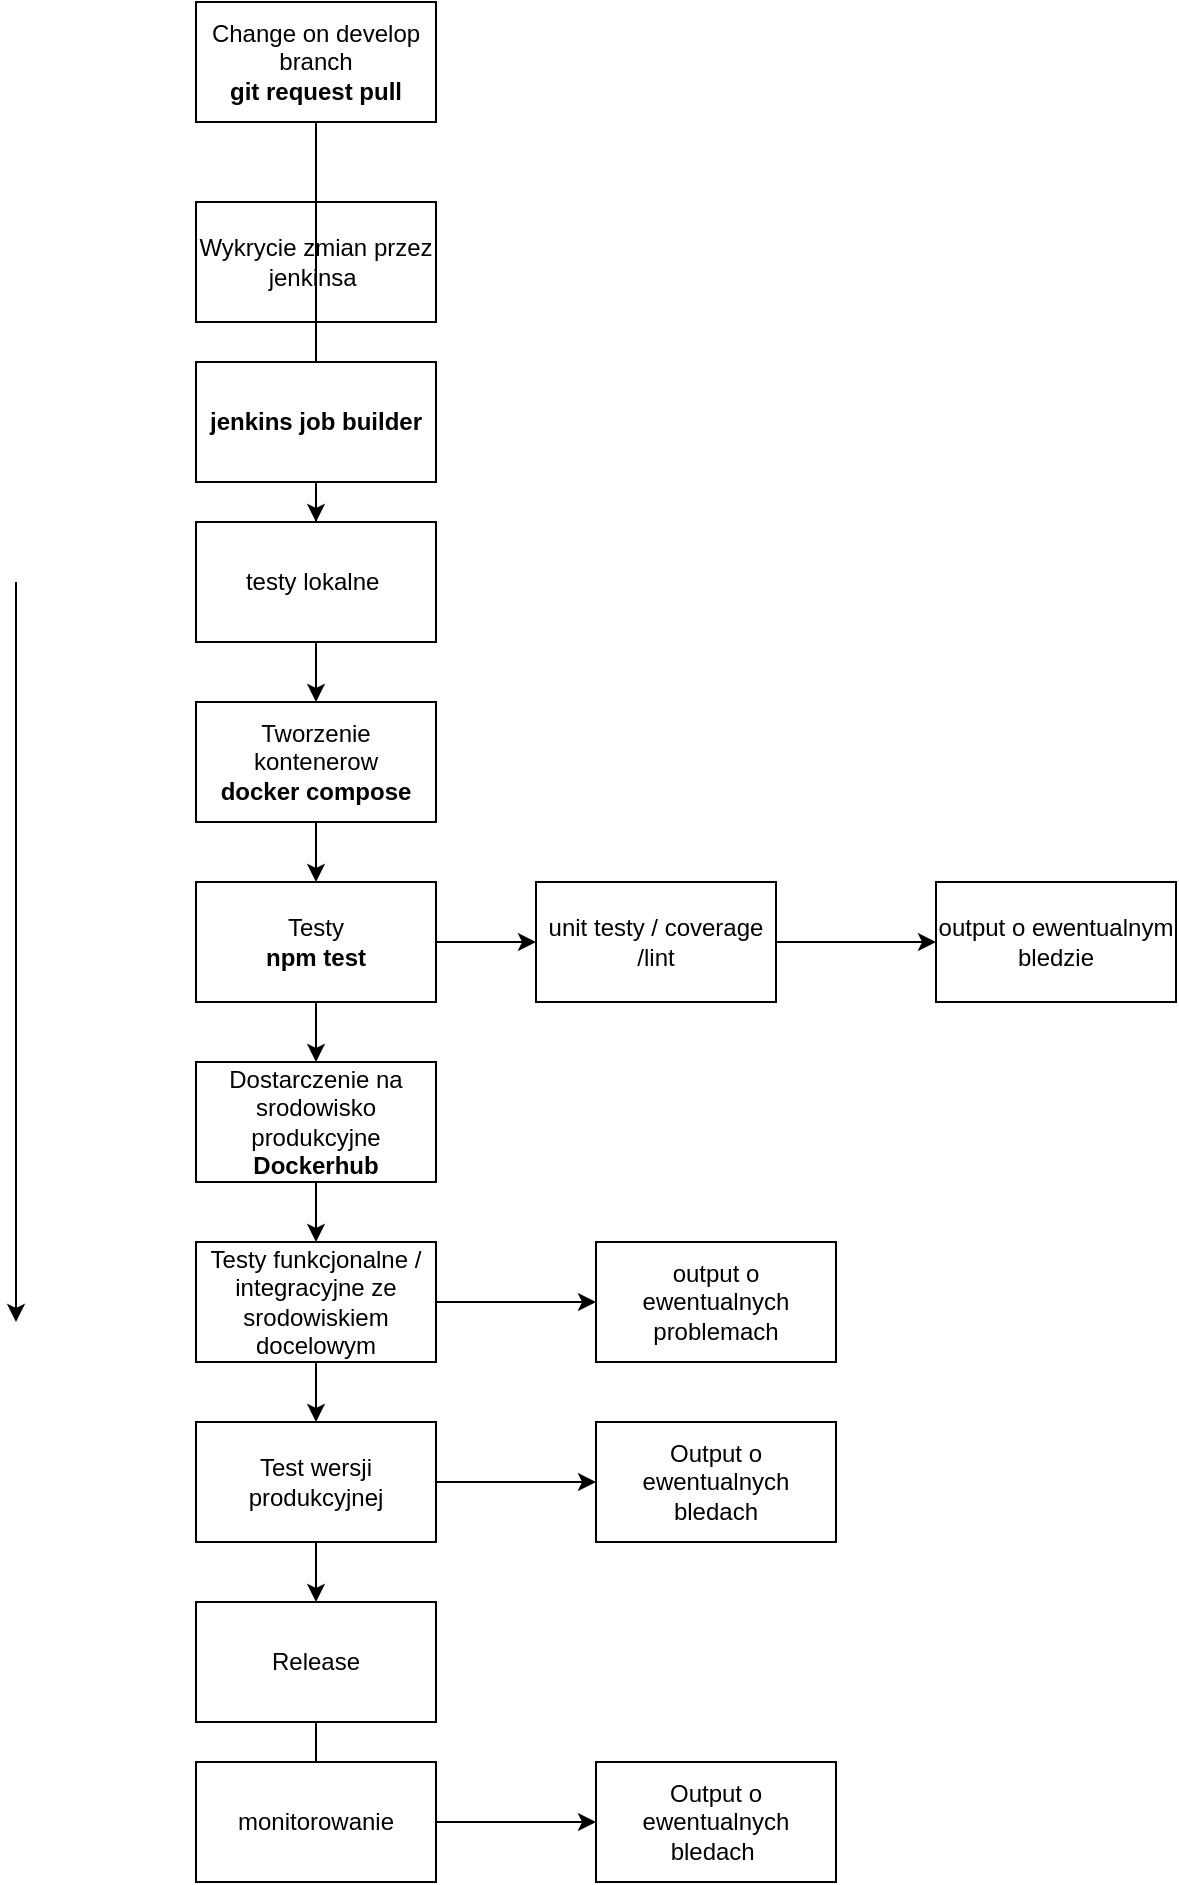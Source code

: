 <mxfile version="14.6.6" type="google"><diagram id="EakV2lHM_zXVFY3uSa2o" name="Page-1"><mxGraphModel dx="1038" dy="1717" grid="1" gridSize="10" guides="1" tooltips="1" connect="1" arrows="1" fold="1" page="1" pageScale="1" pageWidth="827" pageHeight="1169" math="0" shadow="0"><root><mxCell id="0"/><mxCell id="1" parent="0"/><mxCell id="PCaxE5CRr1NgoGHw2J5b-3" value="" style="edgeStyle=orthogonalEdgeStyle;rounded=0;orthogonalLoop=1;jettySize=auto;html=1;startArrow=none;" parent="1" source="PCaxE5CRr1NgoGHw2J5b-29" target="PCaxE5CRr1NgoGHw2J5b-2" edge="1"><mxGeometry relative="1" as="geometry"/></mxCell><mxCell id="PCaxE5CRr1NgoGHw2J5b-1" value="Change on develop branch&lt;br&gt;&lt;b&gt;git request pull&lt;/b&gt;" style="rounded=0;whiteSpace=wrap;html=1;" parent="1" vertex="1"><mxGeometry x="170" y="-60" width="120" height="60" as="geometry"/></mxCell><mxCell id="PCaxE5CRr1NgoGHw2J5b-7" value="" style="edgeStyle=orthogonalEdgeStyle;rounded=0;orthogonalLoop=1;jettySize=auto;html=1;" parent="1" source="PCaxE5CRr1NgoGHw2J5b-2" target="PCaxE5CRr1NgoGHw2J5b-4" edge="1"><mxGeometry relative="1" as="geometry"/></mxCell><mxCell id="PCaxE5CRr1NgoGHw2J5b-2" value="testy lokalne&amp;nbsp;" style="rounded=0;whiteSpace=wrap;html=1;" parent="1" vertex="1"><mxGeometry x="170" y="200" width="120" height="60" as="geometry"/></mxCell><mxCell id="PCaxE5CRr1NgoGHw2J5b-8" value="" style="edgeStyle=orthogonalEdgeStyle;rounded=0;orthogonalLoop=1;jettySize=auto;html=1;" parent="1" source="PCaxE5CRr1NgoGHw2J5b-4" target="PCaxE5CRr1NgoGHw2J5b-5" edge="1"><mxGeometry relative="1" as="geometry"/></mxCell><mxCell id="PCaxE5CRr1NgoGHw2J5b-4" value="Tworzenie kontenerow&lt;br&gt;&lt;b&gt;docker compose&lt;/b&gt;" style="rounded=0;whiteSpace=wrap;html=1;" parent="1" vertex="1"><mxGeometry x="170" y="290" width="120" height="60" as="geometry"/></mxCell><mxCell id="PCaxE5CRr1NgoGHw2J5b-9" value="" style="edgeStyle=orthogonalEdgeStyle;rounded=0;orthogonalLoop=1;jettySize=auto;html=1;" parent="1" source="PCaxE5CRr1NgoGHw2J5b-5" target="PCaxE5CRr1NgoGHw2J5b-6" edge="1"><mxGeometry relative="1" as="geometry"/></mxCell><mxCell id="PCaxE5CRr1NgoGHw2J5b-11" value="" style="edgeStyle=orthogonalEdgeStyle;rounded=0;orthogonalLoop=1;jettySize=auto;html=1;" parent="1" source="PCaxE5CRr1NgoGHw2J5b-5" target="PCaxE5CRr1NgoGHw2J5b-10" edge="1"><mxGeometry relative="1" as="geometry"/></mxCell><mxCell id="PCaxE5CRr1NgoGHw2J5b-5" value="Testy&lt;br&gt;&lt;b&gt;npm test&lt;/b&gt;" style="rounded=0;whiteSpace=wrap;html=1;" parent="1" vertex="1"><mxGeometry x="170" y="380" width="120" height="60" as="geometry"/></mxCell><mxCell id="PCaxE5CRr1NgoGHw2J5b-19" value="" style="edgeStyle=orthogonalEdgeStyle;rounded=0;orthogonalLoop=1;jettySize=auto;html=1;" parent="1" source="PCaxE5CRr1NgoGHw2J5b-6" target="PCaxE5CRr1NgoGHw2J5b-12" edge="1"><mxGeometry relative="1" as="geometry"/></mxCell><mxCell id="PCaxE5CRr1NgoGHw2J5b-6" value="Dostarczenie na srodowisko produkcyjne&lt;br&gt;&lt;b&gt;Dockerhub&lt;/b&gt;" style="rounded=0;whiteSpace=wrap;html=1;" parent="1" vertex="1"><mxGeometry x="170" y="470" width="120" height="60" as="geometry"/></mxCell><mxCell id="PCaxE5CRr1NgoGHw2J5b-18" value="" style="edgeStyle=orthogonalEdgeStyle;rounded=0;orthogonalLoop=1;jettySize=auto;html=1;" parent="1" source="PCaxE5CRr1NgoGHw2J5b-10" target="PCaxE5CRr1NgoGHw2J5b-17" edge="1"><mxGeometry relative="1" as="geometry"/></mxCell><mxCell id="PCaxE5CRr1NgoGHw2J5b-10" value="unit testy / coverage /lint" style="rounded=0;whiteSpace=wrap;html=1;" parent="1" vertex="1"><mxGeometry x="340" y="380" width="120" height="60" as="geometry"/></mxCell><mxCell id="PCaxE5CRr1NgoGHw2J5b-16" value="" style="edgeStyle=orthogonalEdgeStyle;rounded=0;orthogonalLoop=1;jettySize=auto;html=1;" parent="1" source="PCaxE5CRr1NgoGHw2J5b-12" target="PCaxE5CRr1NgoGHw2J5b-13" edge="1"><mxGeometry relative="1" as="geometry"/></mxCell><mxCell id="PCaxE5CRr1NgoGHw2J5b-21" value="" style="edgeStyle=orthogonalEdgeStyle;rounded=0;orthogonalLoop=1;jettySize=auto;html=1;" parent="1" source="PCaxE5CRr1NgoGHw2J5b-12" target="PCaxE5CRr1NgoGHw2J5b-20" edge="1"><mxGeometry relative="1" as="geometry"/></mxCell><mxCell id="PCaxE5CRr1NgoGHw2J5b-12" value="Testy funkcjonalne /&lt;br&gt;integracyjne ze srodowiskiem docelowym" style="rounded=0;whiteSpace=wrap;html=1;" parent="1" vertex="1"><mxGeometry x="170" y="560" width="120" height="60" as="geometry"/></mxCell><mxCell id="PCaxE5CRr1NgoGHw2J5b-15" value="" style="edgeStyle=orthogonalEdgeStyle;rounded=0;orthogonalLoop=1;jettySize=auto;html=1;" parent="1" source="PCaxE5CRr1NgoGHw2J5b-13" target="PCaxE5CRr1NgoGHw2J5b-14" edge="1"><mxGeometry relative="1" as="geometry"/></mxCell><mxCell id="JZEAFQKg-Mbs6fcK5bfg-4" value="" style="edgeStyle=orthogonalEdgeStyle;rounded=0;orthogonalLoop=1;jettySize=auto;html=1;" edge="1" parent="1" source="PCaxE5CRr1NgoGHw2J5b-13" target="JZEAFQKg-Mbs6fcK5bfg-3"><mxGeometry relative="1" as="geometry"/></mxCell><mxCell id="PCaxE5CRr1NgoGHw2J5b-13" value="Test wersji produkcyjnej" style="rounded=0;whiteSpace=wrap;html=1;" parent="1" vertex="1"><mxGeometry x="170" y="650" width="120" height="60" as="geometry"/></mxCell><mxCell id="PCaxE5CRr1NgoGHw2J5b-28" value="" style="edgeStyle=orthogonalEdgeStyle;rounded=0;orthogonalLoop=1;jettySize=auto;html=1;" parent="1" source="PCaxE5CRr1NgoGHw2J5b-14" edge="1"><mxGeometry relative="1" as="geometry"><mxPoint x="230" y="850" as="targetPoint"/></mxGeometry></mxCell><mxCell id="PCaxE5CRr1NgoGHw2J5b-14" value="Release" style="rounded=0;whiteSpace=wrap;html=1;" parent="1" vertex="1"><mxGeometry x="170" y="740" width="120" height="60" as="geometry"/></mxCell><mxCell id="PCaxE5CRr1NgoGHw2J5b-17" value="output o ewentualnym bledzie" style="whiteSpace=wrap;html=1;rounded=0;" parent="1" vertex="1"><mxGeometry x="540" y="380" width="120" height="60" as="geometry"/></mxCell><mxCell id="PCaxE5CRr1NgoGHw2J5b-20" value="output o ewentualnych problemach" style="whiteSpace=wrap;html=1;rounded=0;" parent="1" vertex="1"><mxGeometry x="370" y="560" width="120" height="60" as="geometry"/></mxCell><mxCell id="PCaxE5CRr1NgoGHw2J5b-22" value="" style="endArrow=classic;html=1;" parent="1" edge="1"><mxGeometry width="50" height="50" relative="1" as="geometry"><mxPoint x="80" y="230" as="sourcePoint"/><mxPoint x="80" y="600" as="targetPoint"/></mxGeometry></mxCell><mxCell id="PCaxE5CRr1NgoGHw2J5b-25" value="Wykrycie zmian przez jenkinsa&amp;nbsp;" style="rounded=0;whiteSpace=wrap;html=1;" parent="1" vertex="1"><mxGeometry x="170" y="40" width="120" height="60" as="geometry"/></mxCell><mxCell id="JZEAFQKg-Mbs6fcK5bfg-2" value="" style="edgeStyle=orthogonalEdgeStyle;rounded=0;orthogonalLoop=1;jettySize=auto;html=1;" edge="1" parent="1" source="PCaxE5CRr1NgoGHw2J5b-27" target="JZEAFQKg-Mbs6fcK5bfg-1"><mxGeometry relative="1" as="geometry"/></mxCell><mxCell id="PCaxE5CRr1NgoGHw2J5b-27" value="monitorowanie" style="rounded=0;whiteSpace=wrap;html=1;" parent="1" vertex="1"><mxGeometry x="170" y="820" width="120" height="60" as="geometry"/></mxCell><mxCell id="PCaxE5CRr1NgoGHw2J5b-29" value="&lt;b&gt;jenkins job builder&lt;/b&gt;" style="rounded=0;whiteSpace=wrap;html=1;" parent="1" vertex="1"><mxGeometry x="170" y="120" width="120" height="60" as="geometry"/></mxCell><mxCell id="PCaxE5CRr1NgoGHw2J5b-30" value="" style="edgeStyle=orthogonalEdgeStyle;rounded=0;orthogonalLoop=1;jettySize=auto;html=1;endArrow=none;" parent="1" source="PCaxE5CRr1NgoGHw2J5b-1" target="PCaxE5CRr1NgoGHw2J5b-29" edge="1"><mxGeometry relative="1" as="geometry"><mxPoint x="230" as="sourcePoint"/><mxPoint x="230" y="200" as="targetPoint"/></mxGeometry></mxCell><mxCell id="JZEAFQKg-Mbs6fcK5bfg-1" value="Output o ewentualnych bledach&amp;nbsp;" style="rounded=0;whiteSpace=wrap;html=1;" vertex="1" parent="1"><mxGeometry x="370" y="820" width="120" height="60" as="geometry"/></mxCell><mxCell id="JZEAFQKg-Mbs6fcK5bfg-3" value="Output o ewentualnych bledach" style="rounded=0;whiteSpace=wrap;html=1;" vertex="1" parent="1"><mxGeometry x="370" y="650" width="120" height="60" as="geometry"/></mxCell></root></mxGraphModel></diagram></mxfile>